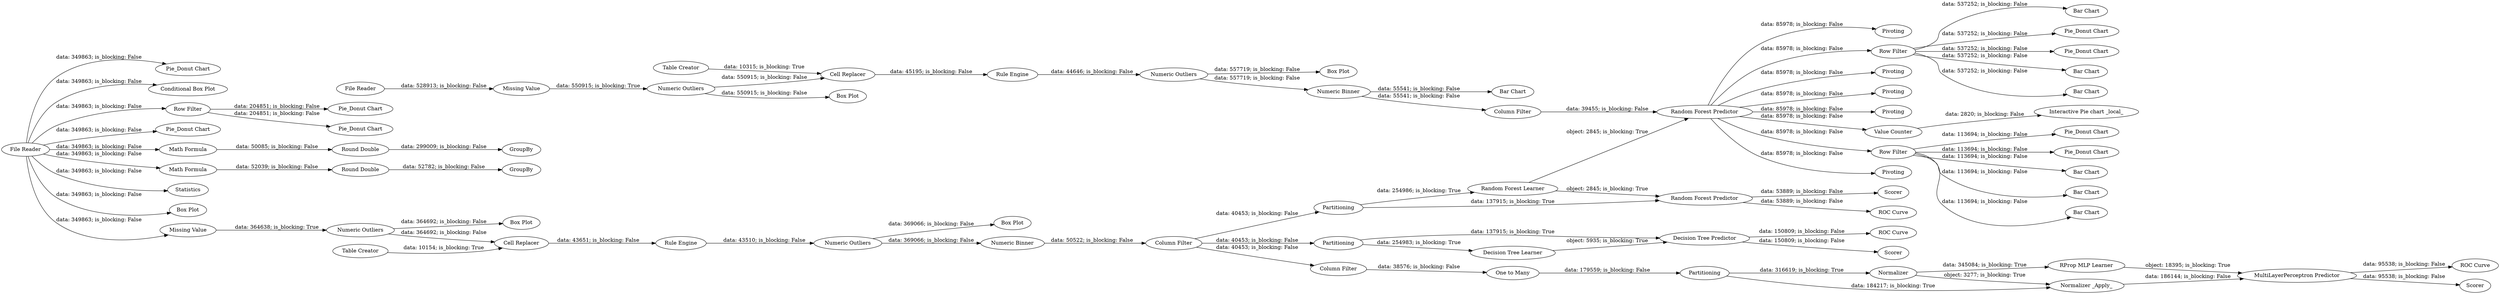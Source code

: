 digraph {
	"2865702283953768324_114" [label="Row Filter"]
	"2865702283953768324_51" [label="Numeric Outliers"]
	"2865702283953768324_23" [label="Round Double"]
	"2865702283953768324_128" [label=Pivoting]
	"2865702283953768324_18" [label="Round Double"]
	"2865702283953768324_55" [label="Numeric Binner"]
	"2865702283953768324_90" [label="Table Creator"]
	"2865702283953768324_98" [label="Numeric Binner"]
	"2865702283953768324_110" [label="Bar Chart"]
	"2865702283953768324_118" [label="Bar Chart"]
	"2865702283953768324_22" [label=GroupBy]
	"2865702283953768324_1" [label="File Reader"]
	"2865702283953768324_29" [label="Pie_Donut Chart"]
	"2865702283953768324_65" [label="Decision Tree Learner"]
	"2865702283953768324_69" [label="ROC Curve"]
	"2865702283953768324_28" [label="Pie_Donut Chart"]
	"2865702283953768324_126" [label=Pivoting]
	"2865702283953768324_52" [label="Rule Engine"]
	"2865702283953768324_117" [label="Pie_Donut Chart"]
	"2865702283953768324_75" [label="RProp MLP Learner"]
	"2865702283953768324_101" [label="Numeric Outliers"]
	"2865702283953768324_63" [label="Conditional Box Plot"]
	"2865702283953768324_92" [label="Rule Engine"]
	"2865702283953768324_60" [label="Box Plot"]
	"2865702283953768324_76" [label="MultiLayerPerceptron Predictor"]
	"2865702283953768324_115" [label="Row Filter"]
	"2865702283953768324_71" [label=Partitioning]
	"2865702283953768324_87" [label="Column Filter"]
	"2865702283953768324_25" [label="Pie_Donut Chart"]
	"2865702283953768324_27" [label="Row Filter"]
	"2865702283953768324_2" [label="Pie_Donut Chart"]
	"2865702283953768324_127" [label=Pivoting]
	"2865702283953768324_89" [label="Box Plot"]
	"2865702283953768324_112" [label="Pie_Donut Chart"]
	"2865702283953768324_10" [label="Math Formula"]
	"2865702283953768324_121" [label="Bar Chart"]
	"2865702283953768324_119" [label="Bar Chart"]
	"2865702283953768324_109" [label="Interactive Pie chart _local_"]
	"2865702283953768324_79" [label=Partitioning]
	"2865702283953768324_73" [label=Normalizer]
	"2865702283953768324_5" [label="Math Formula"]
	"2865702283953768324_58" [label="Numeric Outliers"]
	"2865702283953768324_120" [label="Pie_Donut Chart"]
	"2865702283953768324_99" [label="Box Plot"]
	"2865702283953768324_86" [label=Scorer]
	"2865702283953768324_94" [label="Cell Replacer"]
	"2865702283953768324_77" [label="ROC Curve"]
	"2865702283953768324_93" [label="Column Filter"]
	"2865702283953768324_56" [label="Table Creator"]
	"2865702283953768324_39" [label=Statistics]
	"2865702283953768324_88" [label="One to Many"]
	"2865702283953768324_84" [label="ROC Curve"]
	"2865702283953768324_96" [label="Bar Chart"]
	"2865702283953768324_61" [label="Column Filter"]
	"2865702283953768324_68" [label=Scorer]
	"2865702283953768324_64" [label=Partitioning]
	"2865702283953768324_78" [label=Scorer]
	"2865702283953768324_125" [label=Pivoting]
	"2865702283953768324_41" [label="Box Plot"]
	"2865702283953768324_59" [label="Box Plot"]
	"2865702283953768324_124" [label=Pivoting]
	"2865702283953768324_74" [label="Normalizer _Apply_"]
	"2865702283953768324_116" [label="Bar Chart"]
	"2865702283953768324_122" [label="Pie_Donut Chart"]
	"2865702283953768324_45" [label="Cell Replacer"]
	"2865702283953768324_66" [label="Decision Tree Predictor"]
	"2865702283953768324_108" [label="Value Counter"]
	"2865702283953768324_97" [label="Numeric Outliers"]
	"2865702283953768324_82" [label="Random Forest Predictor"]
	"2865702283953768324_81" [label="Random Forest Learner"]
	"2865702283953768324_103" [label="Random Forest Predictor"]
	"2865702283953768324_100" [label="Missing Value"]
	"2865702283953768324_123" [label="Bar Chart"]
	"2865702283953768324_40" [label="Missing Value"]
	"2865702283953768324_107" [label="File Reader"]
	"2865702283953768324_21" [label=GroupBy]
	"2865702283953768324_66" -> "2865702283953768324_68" [label="data: 150809; is_blocking: False"]
	"2865702283953768324_82" -> "2865702283953768324_86" [label="data: 53889; is_blocking: False"]
	"2865702283953768324_45" -> "2865702283953768324_52" [label="data: 43651; is_blocking: False"]
	"2865702283953768324_61" -> "2865702283953768324_87" [label="data: 40453; is_blocking: False"]
	"2865702283953768324_81" -> "2865702283953768324_82" [label="object: 2845; is_blocking: True"]
	"2865702283953768324_103" -> "2865702283953768324_124" [label="data: 85978; is_blocking: False"]
	"2865702283953768324_79" -> "2865702283953768324_81" [label="data: 254986; is_blocking: True"]
	"2865702283953768324_115" -> "2865702283953768324_122" [label="data: 537252; is_blocking: False"]
	"2865702283953768324_90" -> "2865702283953768324_94" [label="data: 10315; is_blocking: True"]
	"2865702283953768324_114" -> "2865702283953768324_118" [label="data: 113694; is_blocking: False"]
	"2865702283953768324_98" -> "2865702283953768324_93" [label="data: 55541; is_blocking: False"]
	"2865702283953768324_51" -> "2865702283953768324_60" [label="data: 369066; is_blocking: False"]
	"2865702283953768324_94" -> "2865702283953768324_92" [label="data: 45195; is_blocking: False"]
	"2865702283953768324_1" -> "2865702283953768324_2" [label="data: 349863; is_blocking: False"]
	"2865702283953768324_73" -> "2865702283953768324_75" [label="data: 345084; is_blocking: True"]
	"2865702283953768324_75" -> "2865702283953768324_76" [label="object: 18395; is_blocking: True"]
	"2865702283953768324_71" -> "2865702283953768324_73" [label="data: 316619; is_blocking: True"]
	"2865702283953768324_64" -> "2865702283953768324_66" [label="data: 137915; is_blocking: True"]
	"2865702283953768324_103" -> "2865702283953768324_108" [label="data: 85978; is_blocking: False"]
	"2865702283953768324_55" -> "2865702283953768324_61" [label="data: 50522; is_blocking: False"]
	"2865702283953768324_97" -> "2865702283953768324_94" [label="data: 550915; is_blocking: False"]
	"2865702283953768324_92" -> "2865702283953768324_101" [label="data: 44646; is_blocking: False"]
	"2865702283953768324_1" -> "2865702283953768324_5" [label="data: 349863; is_blocking: False"]
	"2865702283953768324_1" -> "2865702283953768324_63" [label="data: 349863; is_blocking: False"]
	"2865702283953768324_115" -> "2865702283953768324_121" [label="data: 537252; is_blocking: False"]
	"2865702283953768324_1" -> "2865702283953768324_40" [label="data: 349863; is_blocking: False"]
	"2865702283953768324_82" -> "2865702283953768324_84" [label="data: 53889; is_blocking: False"]
	"2865702283953768324_1" -> "2865702283953768324_41" [label="data: 349863; is_blocking: False"]
	"2865702283953768324_103" -> "2865702283953768324_115" [label="data: 85978; is_blocking: False"]
	"2865702283953768324_114" -> "2865702283953768324_112" [label="data: 113694; is_blocking: False"]
	"2865702283953768324_18" -> "2865702283953768324_21" [label="data: 52782; is_blocking: False"]
	"2865702283953768324_64" -> "2865702283953768324_65" [label="data: 254983; is_blocking: True"]
	"2865702283953768324_87" -> "2865702283953768324_88" [label="data: 38576; is_blocking: False"]
	"2865702283953768324_66" -> "2865702283953768324_69" [label="data: 150809; is_blocking: False"]
	"2865702283953768324_88" -> "2865702283953768324_71" [label="data: 179559; is_blocking: False"]
	"2865702283953768324_76" -> "2865702283953768324_77" [label="data: 95538; is_blocking: False"]
	"2865702283953768324_51" -> "2865702283953768324_55" [label="data: 369066; is_blocking: False"]
	"2865702283953768324_74" -> "2865702283953768324_76" [label="data: 186144; is_blocking: False"]
	"2865702283953768324_73" -> "2865702283953768324_74" [label="object: 3277; is_blocking: True"]
	"2865702283953768324_98" -> "2865702283953768324_96" [label="data: 55541; is_blocking: False"]
	"2865702283953768324_93" -> "2865702283953768324_103" [label="data: 39455; is_blocking: False"]
	"2865702283953768324_101" -> "2865702283953768324_98" [label="data: 557719; is_blocking: False"]
	"2865702283953768324_56" -> "2865702283953768324_45" [label="data: 10154; is_blocking: True"]
	"2865702283953768324_101" -> "2865702283953768324_99" [label="data: 557719; is_blocking: False"]
	"2865702283953768324_10" -> "2865702283953768324_23" [label="data: 50085; is_blocking: False"]
	"2865702283953768324_61" -> "2865702283953768324_64" [label="data: 40453; is_blocking: False"]
	"2865702283953768324_61" -> "2865702283953768324_79" [label="data: 40453; is_blocking: False"]
	"2865702283953768324_58" -> "2865702283953768324_45" [label="data: 364692; is_blocking: False"]
	"2865702283953768324_27" -> "2865702283953768324_25" [label="data: 204851; is_blocking: False"]
	"2865702283953768324_114" -> "2865702283953768324_110" [label="data: 113694; is_blocking: False"]
	"2865702283953768324_76" -> "2865702283953768324_78" [label="data: 95538; is_blocking: False"]
	"2865702283953768324_103" -> "2865702283953768324_127" [label="data: 85978; is_blocking: False"]
	"2865702283953768324_81" -> "2865702283953768324_103" [label="object: 2845; is_blocking: True"]
	"2865702283953768324_1" -> "2865702283953768324_28" [label="data: 349863; is_blocking: False"]
	"2865702283953768324_65" -> "2865702283953768324_66" [label="object: 5935; is_blocking: True"]
	"2865702283953768324_97" -> "2865702283953768324_89" [label="data: 550915; is_blocking: False"]
	"2865702283953768324_79" -> "2865702283953768324_82" [label="data: 137915; is_blocking: True"]
	"2865702283953768324_115" -> "2865702283953768324_123" [label="data: 537252; is_blocking: False"]
	"2865702283953768324_1" -> "2865702283953768324_27" [label="data: 349863; is_blocking: False"]
	"2865702283953768324_108" -> "2865702283953768324_109" [label="data: 2820; is_blocking: False"]
	"2865702283953768324_71" -> "2865702283953768324_74" [label="data: 184217; is_blocking: True"]
	"2865702283953768324_115" -> "2865702283953768324_120" [label="data: 537252; is_blocking: False"]
	"2865702283953768324_107" -> "2865702283953768324_100" [label="data: 528913; is_blocking: False"]
	"2865702283953768324_103" -> "2865702283953768324_125" [label="data: 85978; is_blocking: False"]
	"2865702283953768324_23" -> "2865702283953768324_22" [label="data: 299009; is_blocking: False"]
	"2865702283953768324_115" -> "2865702283953768324_119" [label="data: 537252; is_blocking: False"]
	"2865702283953768324_40" -> "2865702283953768324_58" [label="data: 364638; is_blocking: True"]
	"2865702283953768324_58" -> "2865702283953768324_59" [label="data: 364692; is_blocking: False"]
	"2865702283953768324_52" -> "2865702283953768324_51" [label="data: 43510; is_blocking: False"]
	"2865702283953768324_100" -> "2865702283953768324_97" [label="data: 550915; is_blocking: True"]
	"2865702283953768324_103" -> "2865702283953768324_126" [label="data: 85978; is_blocking: False"]
	"2865702283953768324_103" -> "2865702283953768324_114" [label="data: 85978; is_blocking: False"]
	"2865702283953768324_114" -> "2865702283953768324_116" [label="data: 113694; is_blocking: False"]
	"2865702283953768324_1" -> "2865702283953768324_10" [label="data: 349863; is_blocking: False"]
	"2865702283953768324_114" -> "2865702283953768324_117" [label="data: 113694; is_blocking: False"]
	"2865702283953768324_5" -> "2865702283953768324_18" [label="data: 52039; is_blocking: False"]
	"2865702283953768324_27" -> "2865702283953768324_29" [label="data: 204851; is_blocking: False"]
	"2865702283953768324_1" -> "2865702283953768324_39" [label="data: 349863; is_blocking: False"]
	"2865702283953768324_103" -> "2865702283953768324_128" [label="data: 85978; is_blocking: False"]
	rankdir=LR
}
